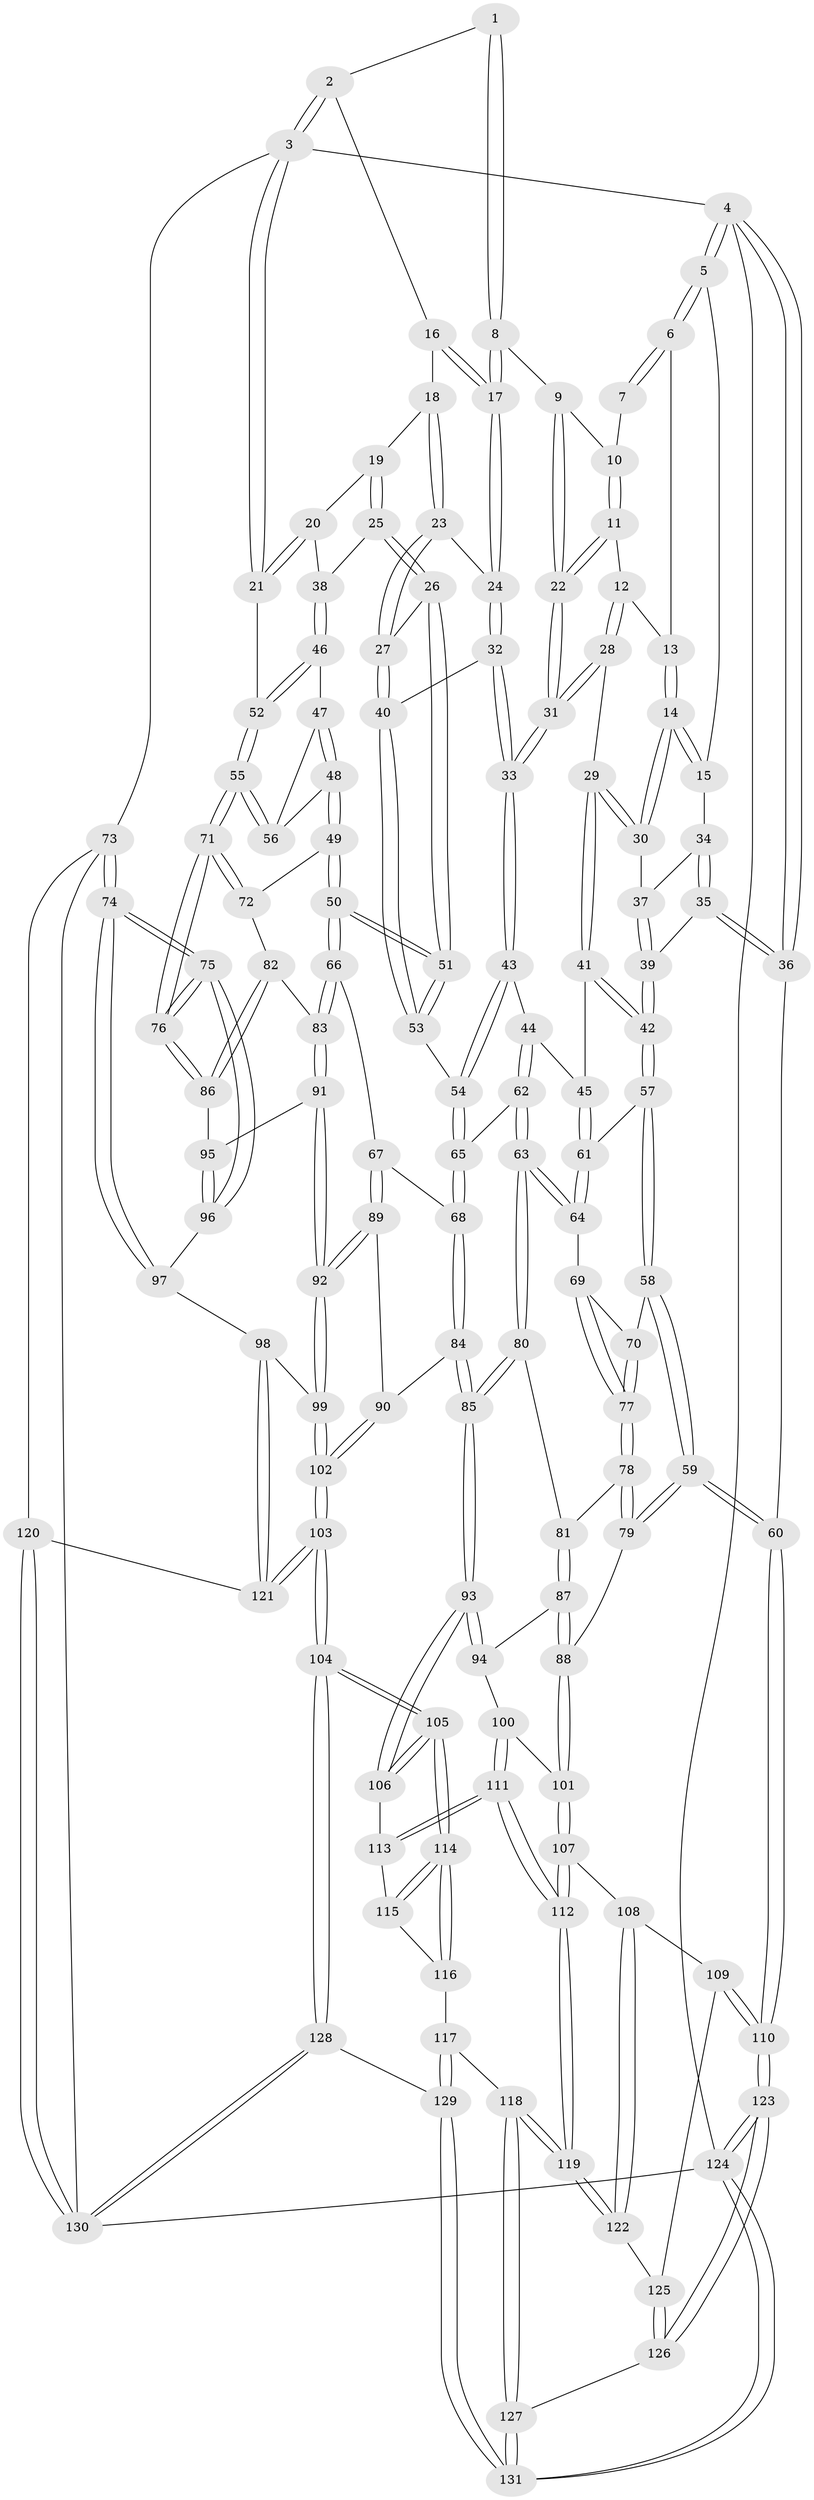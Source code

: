 // Generated by graph-tools (version 1.1) at 2025/38/03/09/25 02:38:27]
// undirected, 131 vertices, 324 edges
graph export_dot {
graph [start="1"]
  node [color=gray90,style=filled];
  1 [pos="+0.5405473588516132+0"];
  2 [pos="+0.7544237196793939+0"];
  3 [pos="+1+0"];
  4 [pos="+0+0"];
  5 [pos="+0.14445842132143227+0"];
  6 [pos="+0.19536237894048875+0"];
  7 [pos="+0.35503645336904666+0"];
  8 [pos="+0.5122888646111726+0.05531451886516992"];
  9 [pos="+0.45926565562759514+0.05670743704409294"];
  10 [pos="+0.3910596428038901+0"];
  11 [pos="+0.3677373174904163+0.06219256159680868"];
  12 [pos="+0.3606029422184075+0.06644414060119619"];
  13 [pos="+0.3277164301845982+0.05305707230678074"];
  14 [pos="+0.24382126793073344+0.06717785632911853"];
  15 [pos="+0.1751703938180894+0"];
  16 [pos="+0.7554868502074656+0"];
  17 [pos="+0.5419190324618136+0.08372093870296479"];
  18 [pos="+0.7647760136712922+0"];
  19 [pos="+0.8192390062397904+0"];
  20 [pos="+0.8903967993414931+0.03819825346742815"];
  21 [pos="+1+0.03567380056798224"];
  22 [pos="+0.42521923811642737+0.10793928151495055"];
  23 [pos="+0.6895505826229277+0.09765242826107981"];
  24 [pos="+0.5546307937355263+0.11136866403695202"];
  25 [pos="+0.8075409517949099+0.16050393463135695"];
  26 [pos="+0.7446720416590246+0.1795121361301812"];
  27 [pos="+0.7039096606645945+0.14185446212405806"];
  28 [pos="+0.29759472665570125+0.1473061549711062"];
  29 [pos="+0.2823172269576934+0.15114652479289306"];
  30 [pos="+0.26715162960704536+0.1334053299365048"];
  31 [pos="+0.428506832960977+0.16771294596173636"];
  32 [pos="+0.520179746354317+0.1786422309401373"];
  33 [pos="+0.46707899443626827+0.21158509373279827"];
  34 [pos="+0.14294307811943138+0.03607012714951288"];
  35 [pos="+0.017086270649717662+0.1996765435403637"];
  36 [pos="+0+0.20653154968508175"];
  37 [pos="+0.15978487971066818+0.1477629192292113"];
  38 [pos="+0.9149313262667211+0.15661457808365895"];
  39 [pos="+0.10026711734983215+0.22268454348174888"];
  40 [pos="+0.6204254613510433+0.2217291539192726"];
  41 [pos="+0.266437431174423+0.2265188934240733"];
  42 [pos="+0.19062269941132315+0.29673678681434834"];
  43 [pos="+0.45711893793849634+0.2631750662030764"];
  44 [pos="+0.4426383266118715+0.2733502983412857"];
  45 [pos="+0.40055812041191724+0.2863181170250724"];
  46 [pos="+0.9422867968222804+0.1863824489254513"];
  47 [pos="+0.9149957134811019+0.23873612955833134"];
  48 [pos="+0.8391925049704503+0.3505812108975834"];
  49 [pos="+0.8219163404028368+0.36777466105899503"];
  50 [pos="+0.7877065109120381+0.3746385886324086"];
  51 [pos="+0.7732570139846265+0.3626357695926089"];
  52 [pos="+1+0.17430412510966298"];
  53 [pos="+0.6360692436235608+0.3368885398266585"];
  54 [pos="+0.577436778310204+0.3562780259766806"];
  55 [pos="+1+0.35867955596696355"];
  56 [pos="+1+0.33189833781594735"];
  57 [pos="+0.19217299432606877+0.31765660918834054"];
  58 [pos="+0.14444846273422915+0.3947345387200459"];
  59 [pos="+0+0.5508984786948748"];
  60 [pos="+0+0.563314628725845"];
  61 [pos="+0.3209530265613332+0.39126394101231293"];
  62 [pos="+0.43848077219095694+0.45463109812649716"];
  63 [pos="+0.38193999145785357+0.4837715464534639"];
  64 [pos="+0.3294655614833343+0.41807953828197064"];
  65 [pos="+0.5397283755865471+0.44749089828446614"];
  66 [pos="+0.7833666805051902+0.3917377135984729"];
  67 [pos="+0.6610361041524082+0.5260409753768481"];
  68 [pos="+0.5618989006900242+0.4886422492526213"];
  69 [pos="+0.29011157994995906+0.438641280223033"];
  70 [pos="+0.22656199495629042+0.45892830114706795"];
  71 [pos="+1+0.4547864643060942"];
  72 [pos="+0.8896425993226789+0.4090635685350807"];
  73 [pos="+1+0.79029236035284"];
  74 [pos="+1+0.7233358172355042"];
  75 [pos="+1+0.6316012782727292"];
  76 [pos="+1+0.5921201597688093"];
  77 [pos="+0.2340226013582783+0.5268560890093669"];
  78 [pos="+0.23382600051308874+0.5316999884354998"];
  79 [pos="+0.1369220416202057+0.5984858419829686"];
  80 [pos="+0.3777165791724575+0.5051922621679144"];
  81 [pos="+0.32576614323936903+0.5337356192365114"];
  82 [pos="+0.9390838625888098+0.5332153690265798"];
  83 [pos="+0.8209813566630126+0.5453393728160186"];
  84 [pos="+0.5043232900428011+0.6230198305995338"];
  85 [pos="+0.44389761461752364+0.6255523684330172"];
  86 [pos="+0.9944460265296725+0.5742728468350125"];
  87 [pos="+0.3069802403282859+0.5847270111059463"];
  88 [pos="+0.18105507522051348+0.637465143556161"];
  89 [pos="+0.6637194016917288+0.541398246892724"];
  90 [pos="+0.5100041161562633+0.6266391304390365"];
  91 [pos="+0.8116588939143867+0.6020572239620101"];
  92 [pos="+0.7084883115040183+0.6819902588008359"];
  93 [pos="+0.40333318135028723+0.6799767848224024"];
  94 [pos="+0.317696353792609+0.6578973037229141"];
  95 [pos="+0.8884556143593757+0.6306066801612773"];
  96 [pos="+0.9004329936648446+0.6842068624285463"];
  97 [pos="+0.8964394428460978+0.7210918307960085"];
  98 [pos="+0.8768202807439482+0.748506060216752"];
  99 [pos="+0.6891826820898799+0.7351670156130855"];
  100 [pos="+0.223853445064375+0.6843202082011455"];
  101 [pos="+0.2132798241699568+0.6779499625560973"];
  102 [pos="+0.6699983882233774+0.7562802503458496"];
  103 [pos="+0.6296293337907141+0.9133772176911491"];
  104 [pos="+0.5958514855721337+0.980177516712047"];
  105 [pos="+0.5273765359412949+0.9246696349315534"];
  106 [pos="+0.4023267289306948+0.7021485000329108"];
  107 [pos="+0.1428419400856369+0.7792544762135537"];
  108 [pos="+0.10781401287454094+0.7900192506967352"];
  109 [pos="+0.0700286664708393+0.800631379580518"];
  110 [pos="+0+0.7791957969929882"];
  111 [pos="+0.2593880788345774+0.7605973514751335"];
  112 [pos="+0.24142373471378037+0.8278199235286232"];
  113 [pos="+0.3339318489973513+0.7569163118864893"];
  114 [pos="+0.4030549500315607+0.8807855663797297"];
  115 [pos="+0.3388832280414709+0.7770429677912094"];
  116 [pos="+0.2972804917121184+0.8686759617724626"];
  117 [pos="+0.2959262206988401+0.8687363822767306"];
  118 [pos="+0.2529321406839581+0.8611993767684659"];
  119 [pos="+0.24368425078985578+0.8453129645905895"];
  120 [pos="+0.9411060181123408+0.8480287266607714"];
  121 [pos="+0.9305897948741061+0.8425793521877599"];
  122 [pos="+0.20528684088336038+0.8499901009259462"];
  123 [pos="+0+0.8401190883997334"];
  124 [pos="+0+1"];
  125 [pos="+0.15300036196927616+0.8580391254078004"];
  126 [pos="+0.142168404291124+0.9157373918583926"];
  127 [pos="+0.2042145066396919+0.9771217008048588"];
  128 [pos="+0.6005284082354682+1"];
  129 [pos="+0.3472539402751045+1"];
  130 [pos="+0.835780089956119+1"];
  131 [pos="+0.2166864204251135+1"];
  1 -- 2;
  1 -- 8;
  1 -- 8;
  2 -- 3;
  2 -- 3;
  2 -- 16;
  3 -- 4;
  3 -- 21;
  3 -- 21;
  3 -- 73;
  4 -- 5;
  4 -- 5;
  4 -- 36;
  4 -- 36;
  4 -- 124;
  5 -- 6;
  5 -- 6;
  5 -- 15;
  6 -- 7;
  6 -- 7;
  6 -- 13;
  7 -- 10;
  8 -- 9;
  8 -- 17;
  8 -- 17;
  9 -- 10;
  9 -- 22;
  9 -- 22;
  10 -- 11;
  10 -- 11;
  11 -- 12;
  11 -- 22;
  11 -- 22;
  12 -- 13;
  12 -- 28;
  12 -- 28;
  13 -- 14;
  13 -- 14;
  14 -- 15;
  14 -- 15;
  14 -- 30;
  14 -- 30;
  15 -- 34;
  16 -- 17;
  16 -- 17;
  16 -- 18;
  17 -- 24;
  17 -- 24;
  18 -- 19;
  18 -- 23;
  18 -- 23;
  19 -- 20;
  19 -- 25;
  19 -- 25;
  20 -- 21;
  20 -- 21;
  20 -- 38;
  21 -- 52;
  22 -- 31;
  22 -- 31;
  23 -- 24;
  23 -- 27;
  23 -- 27;
  24 -- 32;
  24 -- 32;
  25 -- 26;
  25 -- 26;
  25 -- 38;
  26 -- 27;
  26 -- 51;
  26 -- 51;
  27 -- 40;
  27 -- 40;
  28 -- 29;
  28 -- 31;
  28 -- 31;
  29 -- 30;
  29 -- 30;
  29 -- 41;
  29 -- 41;
  30 -- 37;
  31 -- 33;
  31 -- 33;
  32 -- 33;
  32 -- 33;
  32 -- 40;
  33 -- 43;
  33 -- 43;
  34 -- 35;
  34 -- 35;
  34 -- 37;
  35 -- 36;
  35 -- 36;
  35 -- 39;
  36 -- 60;
  37 -- 39;
  37 -- 39;
  38 -- 46;
  38 -- 46;
  39 -- 42;
  39 -- 42;
  40 -- 53;
  40 -- 53;
  41 -- 42;
  41 -- 42;
  41 -- 45;
  42 -- 57;
  42 -- 57;
  43 -- 44;
  43 -- 54;
  43 -- 54;
  44 -- 45;
  44 -- 62;
  44 -- 62;
  45 -- 61;
  45 -- 61;
  46 -- 47;
  46 -- 52;
  46 -- 52;
  47 -- 48;
  47 -- 48;
  47 -- 56;
  48 -- 49;
  48 -- 49;
  48 -- 56;
  49 -- 50;
  49 -- 50;
  49 -- 72;
  50 -- 51;
  50 -- 51;
  50 -- 66;
  50 -- 66;
  51 -- 53;
  51 -- 53;
  52 -- 55;
  52 -- 55;
  53 -- 54;
  54 -- 65;
  54 -- 65;
  55 -- 56;
  55 -- 56;
  55 -- 71;
  55 -- 71;
  57 -- 58;
  57 -- 58;
  57 -- 61;
  58 -- 59;
  58 -- 59;
  58 -- 70;
  59 -- 60;
  59 -- 60;
  59 -- 79;
  59 -- 79;
  60 -- 110;
  60 -- 110;
  61 -- 64;
  61 -- 64;
  62 -- 63;
  62 -- 63;
  62 -- 65;
  63 -- 64;
  63 -- 64;
  63 -- 80;
  63 -- 80;
  64 -- 69;
  65 -- 68;
  65 -- 68;
  66 -- 67;
  66 -- 83;
  66 -- 83;
  67 -- 68;
  67 -- 89;
  67 -- 89;
  68 -- 84;
  68 -- 84;
  69 -- 70;
  69 -- 77;
  69 -- 77;
  70 -- 77;
  70 -- 77;
  71 -- 72;
  71 -- 72;
  71 -- 76;
  71 -- 76;
  72 -- 82;
  73 -- 74;
  73 -- 74;
  73 -- 120;
  73 -- 130;
  74 -- 75;
  74 -- 75;
  74 -- 97;
  74 -- 97;
  75 -- 76;
  75 -- 76;
  75 -- 96;
  75 -- 96;
  76 -- 86;
  76 -- 86;
  77 -- 78;
  77 -- 78;
  78 -- 79;
  78 -- 79;
  78 -- 81;
  79 -- 88;
  80 -- 81;
  80 -- 85;
  80 -- 85;
  81 -- 87;
  81 -- 87;
  82 -- 83;
  82 -- 86;
  82 -- 86;
  83 -- 91;
  83 -- 91;
  84 -- 85;
  84 -- 85;
  84 -- 90;
  85 -- 93;
  85 -- 93;
  86 -- 95;
  87 -- 88;
  87 -- 88;
  87 -- 94;
  88 -- 101;
  88 -- 101;
  89 -- 90;
  89 -- 92;
  89 -- 92;
  90 -- 102;
  90 -- 102;
  91 -- 92;
  91 -- 92;
  91 -- 95;
  92 -- 99;
  92 -- 99;
  93 -- 94;
  93 -- 94;
  93 -- 106;
  93 -- 106;
  94 -- 100;
  95 -- 96;
  95 -- 96;
  96 -- 97;
  97 -- 98;
  98 -- 99;
  98 -- 121;
  98 -- 121;
  99 -- 102;
  99 -- 102;
  100 -- 101;
  100 -- 111;
  100 -- 111;
  101 -- 107;
  101 -- 107;
  102 -- 103;
  102 -- 103;
  103 -- 104;
  103 -- 104;
  103 -- 121;
  103 -- 121;
  104 -- 105;
  104 -- 105;
  104 -- 128;
  104 -- 128;
  105 -- 106;
  105 -- 106;
  105 -- 114;
  105 -- 114;
  106 -- 113;
  107 -- 108;
  107 -- 112;
  107 -- 112;
  108 -- 109;
  108 -- 122;
  108 -- 122;
  109 -- 110;
  109 -- 110;
  109 -- 125;
  110 -- 123;
  110 -- 123;
  111 -- 112;
  111 -- 112;
  111 -- 113;
  111 -- 113;
  112 -- 119;
  112 -- 119;
  113 -- 115;
  114 -- 115;
  114 -- 115;
  114 -- 116;
  114 -- 116;
  115 -- 116;
  116 -- 117;
  117 -- 118;
  117 -- 129;
  117 -- 129;
  118 -- 119;
  118 -- 119;
  118 -- 127;
  118 -- 127;
  119 -- 122;
  119 -- 122;
  120 -- 121;
  120 -- 130;
  120 -- 130;
  122 -- 125;
  123 -- 124;
  123 -- 124;
  123 -- 126;
  123 -- 126;
  124 -- 131;
  124 -- 131;
  124 -- 130;
  125 -- 126;
  125 -- 126;
  126 -- 127;
  127 -- 131;
  127 -- 131;
  128 -- 129;
  128 -- 130;
  128 -- 130;
  129 -- 131;
  129 -- 131;
}
